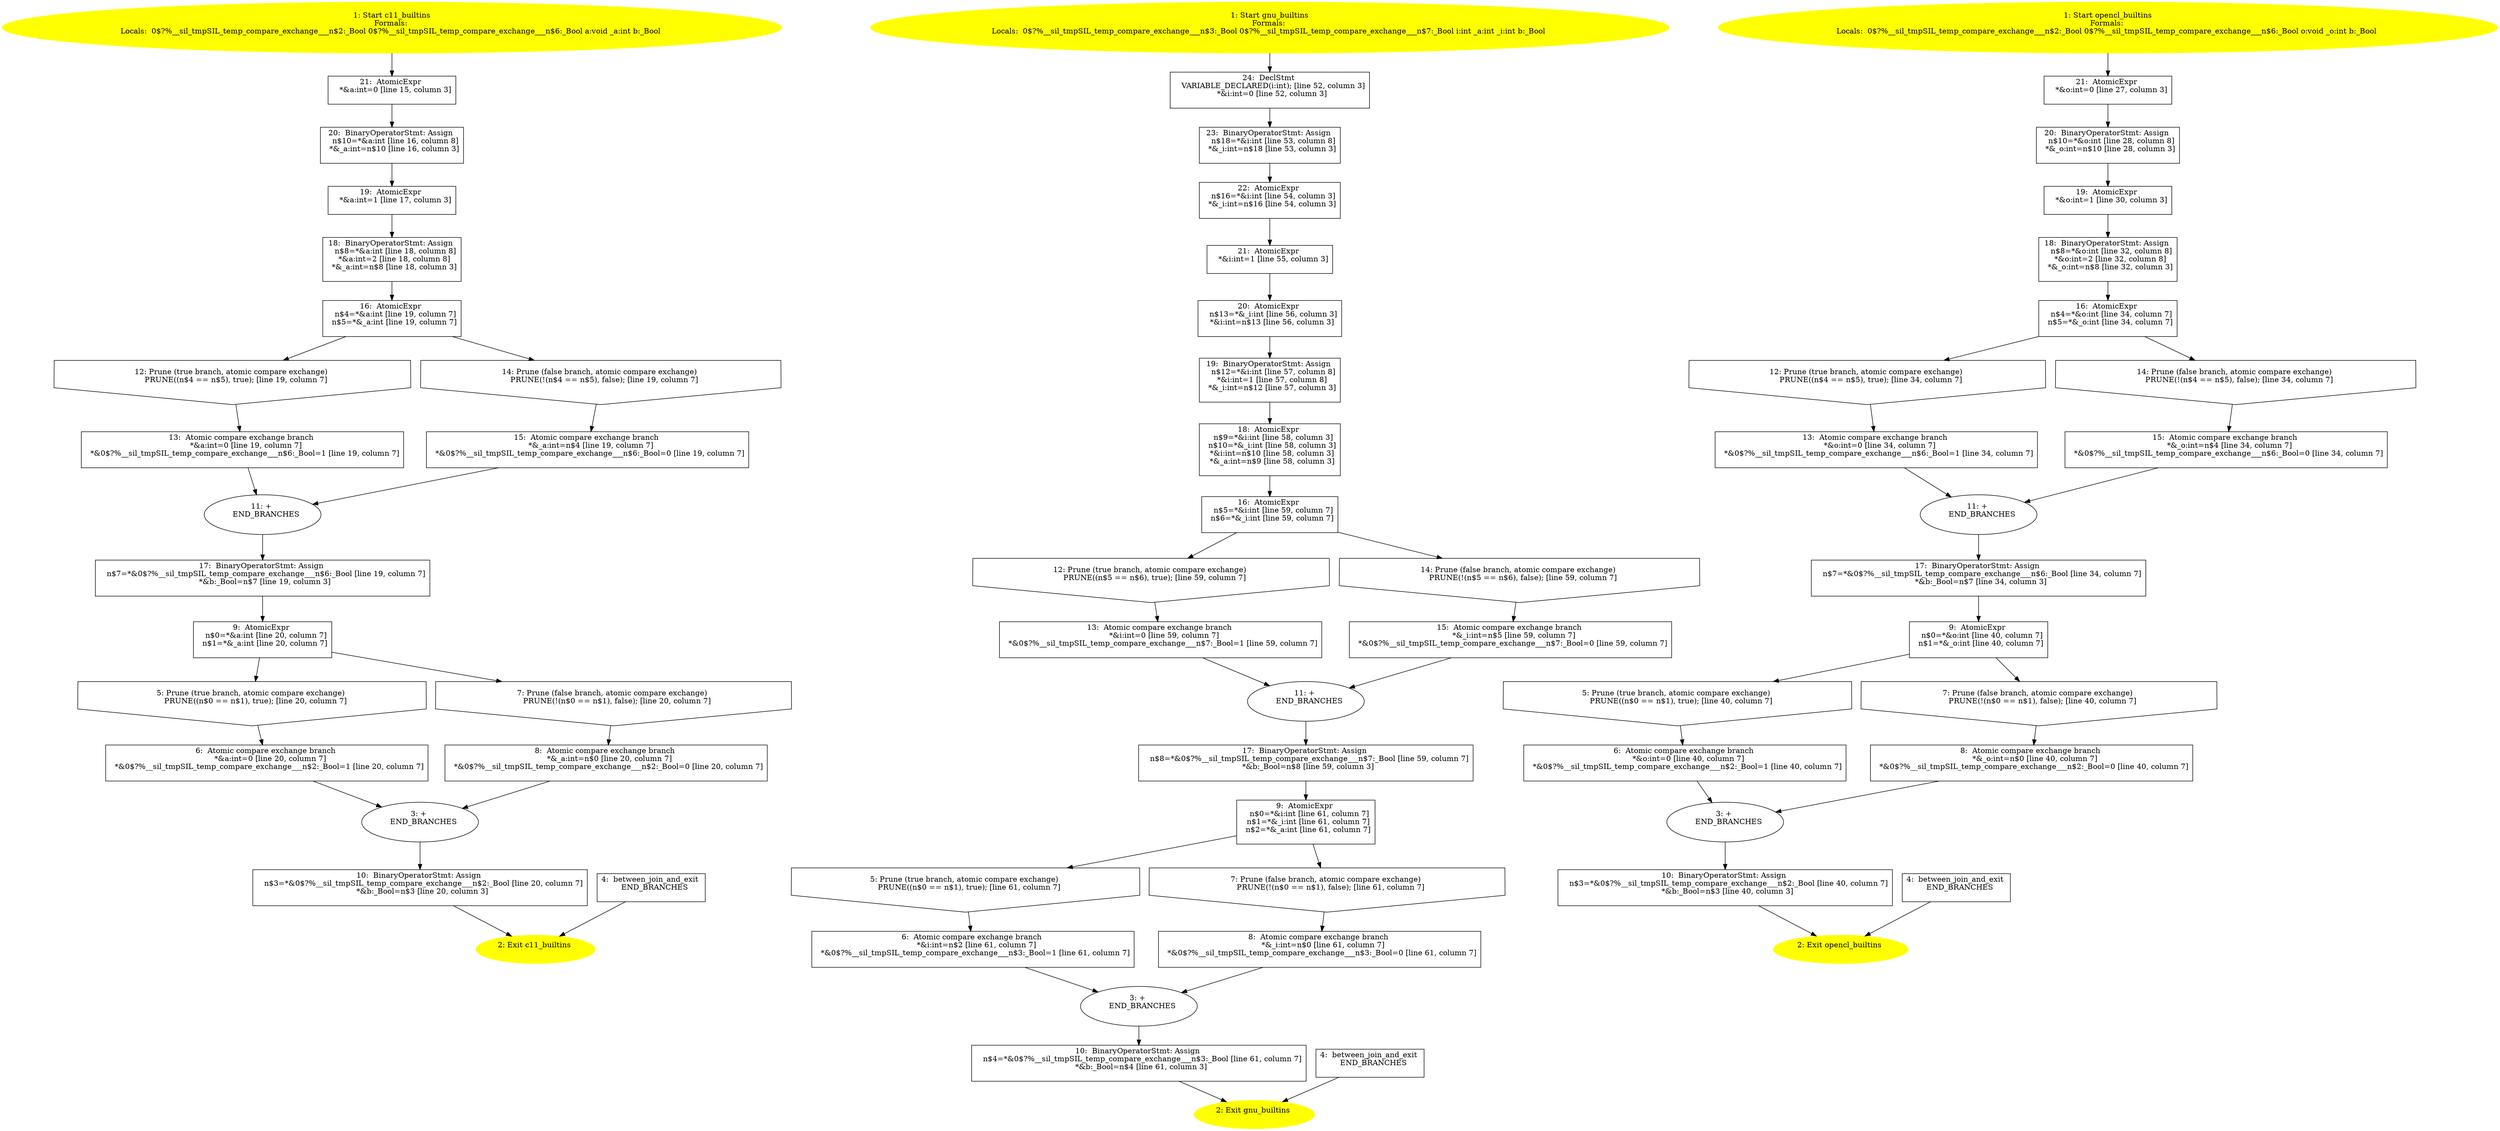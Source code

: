 /* @generated */
digraph cfg {
"c11_builtins.cde4bc28f3f67eac_1" [label="1: Start c11_builtins\nFormals: \nLocals:  0$?%__sil_tmpSIL_temp_compare_exchange___n$2:_Bool 0$?%__sil_tmpSIL_temp_compare_exchange___n$6:_Bool a:void _a:int b:_Bool \n  " color=yellow style=filled]
	

	 "c11_builtins.cde4bc28f3f67eac_1" -> "c11_builtins.cde4bc28f3f67eac_21" ;
"c11_builtins.cde4bc28f3f67eac_2" [label="2: Exit c11_builtins \n  " color=yellow style=filled]
	

"c11_builtins.cde4bc28f3f67eac_3" [label="3: + \n   END_BRANCHES\n " ]
	

	 "c11_builtins.cde4bc28f3f67eac_3" -> "c11_builtins.cde4bc28f3f67eac_10" ;
"c11_builtins.cde4bc28f3f67eac_4" [label="4:  between_join_and_exit \n   END_BRANCHES\n " shape="box"]
	

	 "c11_builtins.cde4bc28f3f67eac_4" -> "c11_builtins.cde4bc28f3f67eac_2" ;
"c11_builtins.cde4bc28f3f67eac_5" [label="5: Prune (true branch, atomic compare exchange) \n   PRUNE((n$0 == n$1), true); [line 20, column 7]\n " shape="invhouse"]
	

	 "c11_builtins.cde4bc28f3f67eac_5" -> "c11_builtins.cde4bc28f3f67eac_6" ;
"c11_builtins.cde4bc28f3f67eac_6" [label="6:  Atomic compare exchange branch \n   *&a:int=0 [line 20, column 7]\n  *&0$?%__sil_tmpSIL_temp_compare_exchange___n$2:_Bool=1 [line 20, column 7]\n " shape="box"]
	

	 "c11_builtins.cde4bc28f3f67eac_6" -> "c11_builtins.cde4bc28f3f67eac_3" ;
"c11_builtins.cde4bc28f3f67eac_7" [label="7: Prune (false branch, atomic compare exchange) \n   PRUNE(!(n$0 == n$1), false); [line 20, column 7]\n " shape="invhouse"]
	

	 "c11_builtins.cde4bc28f3f67eac_7" -> "c11_builtins.cde4bc28f3f67eac_8" ;
"c11_builtins.cde4bc28f3f67eac_8" [label="8:  Atomic compare exchange branch \n   *&_a:int=n$0 [line 20, column 7]\n  *&0$?%__sil_tmpSIL_temp_compare_exchange___n$2:_Bool=0 [line 20, column 7]\n " shape="box"]
	

	 "c11_builtins.cde4bc28f3f67eac_8" -> "c11_builtins.cde4bc28f3f67eac_3" ;
"c11_builtins.cde4bc28f3f67eac_9" [label="9:  AtomicExpr \n   n$0=*&a:int [line 20, column 7]\n  n$1=*&_a:int [line 20, column 7]\n " shape="box"]
	

	 "c11_builtins.cde4bc28f3f67eac_9" -> "c11_builtins.cde4bc28f3f67eac_5" ;
	 "c11_builtins.cde4bc28f3f67eac_9" -> "c11_builtins.cde4bc28f3f67eac_7" ;
"c11_builtins.cde4bc28f3f67eac_10" [label="10:  BinaryOperatorStmt: Assign \n   n$3=*&0$?%__sil_tmpSIL_temp_compare_exchange___n$2:_Bool [line 20, column 7]\n  *&b:_Bool=n$3 [line 20, column 3]\n " shape="box"]
	

	 "c11_builtins.cde4bc28f3f67eac_10" -> "c11_builtins.cde4bc28f3f67eac_2" ;
"c11_builtins.cde4bc28f3f67eac_11" [label="11: + \n   END_BRANCHES\n " ]
	

	 "c11_builtins.cde4bc28f3f67eac_11" -> "c11_builtins.cde4bc28f3f67eac_17" ;
"c11_builtins.cde4bc28f3f67eac_12" [label="12: Prune (true branch, atomic compare exchange) \n   PRUNE((n$4 == n$5), true); [line 19, column 7]\n " shape="invhouse"]
	

	 "c11_builtins.cde4bc28f3f67eac_12" -> "c11_builtins.cde4bc28f3f67eac_13" ;
"c11_builtins.cde4bc28f3f67eac_13" [label="13:  Atomic compare exchange branch \n   *&a:int=0 [line 19, column 7]\n  *&0$?%__sil_tmpSIL_temp_compare_exchange___n$6:_Bool=1 [line 19, column 7]\n " shape="box"]
	

	 "c11_builtins.cde4bc28f3f67eac_13" -> "c11_builtins.cde4bc28f3f67eac_11" ;
"c11_builtins.cde4bc28f3f67eac_14" [label="14: Prune (false branch, atomic compare exchange) \n   PRUNE(!(n$4 == n$5), false); [line 19, column 7]\n " shape="invhouse"]
	

	 "c11_builtins.cde4bc28f3f67eac_14" -> "c11_builtins.cde4bc28f3f67eac_15" ;
"c11_builtins.cde4bc28f3f67eac_15" [label="15:  Atomic compare exchange branch \n   *&_a:int=n$4 [line 19, column 7]\n  *&0$?%__sil_tmpSIL_temp_compare_exchange___n$6:_Bool=0 [line 19, column 7]\n " shape="box"]
	

	 "c11_builtins.cde4bc28f3f67eac_15" -> "c11_builtins.cde4bc28f3f67eac_11" ;
"c11_builtins.cde4bc28f3f67eac_16" [label="16:  AtomicExpr \n   n$4=*&a:int [line 19, column 7]\n  n$5=*&_a:int [line 19, column 7]\n " shape="box"]
	

	 "c11_builtins.cde4bc28f3f67eac_16" -> "c11_builtins.cde4bc28f3f67eac_12" ;
	 "c11_builtins.cde4bc28f3f67eac_16" -> "c11_builtins.cde4bc28f3f67eac_14" ;
"c11_builtins.cde4bc28f3f67eac_17" [label="17:  BinaryOperatorStmt: Assign \n   n$7=*&0$?%__sil_tmpSIL_temp_compare_exchange___n$6:_Bool [line 19, column 7]\n  *&b:_Bool=n$7 [line 19, column 3]\n " shape="box"]
	

	 "c11_builtins.cde4bc28f3f67eac_17" -> "c11_builtins.cde4bc28f3f67eac_9" ;
"c11_builtins.cde4bc28f3f67eac_18" [label="18:  BinaryOperatorStmt: Assign \n   n$8=*&a:int [line 18, column 8]\n  *&a:int=2 [line 18, column 8]\n  *&_a:int=n$8 [line 18, column 3]\n " shape="box"]
	

	 "c11_builtins.cde4bc28f3f67eac_18" -> "c11_builtins.cde4bc28f3f67eac_16" ;
"c11_builtins.cde4bc28f3f67eac_19" [label="19:  AtomicExpr \n   *&a:int=1 [line 17, column 3]\n " shape="box"]
	

	 "c11_builtins.cde4bc28f3f67eac_19" -> "c11_builtins.cde4bc28f3f67eac_18" ;
"c11_builtins.cde4bc28f3f67eac_20" [label="20:  BinaryOperatorStmt: Assign \n   n$10=*&a:int [line 16, column 8]\n  *&_a:int=n$10 [line 16, column 3]\n " shape="box"]
	

	 "c11_builtins.cde4bc28f3f67eac_20" -> "c11_builtins.cde4bc28f3f67eac_19" ;
"c11_builtins.cde4bc28f3f67eac_21" [label="21:  AtomicExpr \n   *&a:int=0 [line 15, column 3]\n " shape="box"]
	

	 "c11_builtins.cde4bc28f3f67eac_21" -> "c11_builtins.cde4bc28f3f67eac_20" ;
"gnu_builtins.c169a1fafd45300f_1" [label="1: Start gnu_builtins\nFormals: \nLocals:  0$?%__sil_tmpSIL_temp_compare_exchange___n$3:_Bool 0$?%__sil_tmpSIL_temp_compare_exchange___n$7:_Bool i:int _a:int _i:int b:_Bool \n  " color=yellow style=filled]
	

	 "gnu_builtins.c169a1fafd45300f_1" -> "gnu_builtins.c169a1fafd45300f_24" ;
"gnu_builtins.c169a1fafd45300f_2" [label="2: Exit gnu_builtins \n  " color=yellow style=filled]
	

"gnu_builtins.c169a1fafd45300f_3" [label="3: + \n   END_BRANCHES\n " ]
	

	 "gnu_builtins.c169a1fafd45300f_3" -> "gnu_builtins.c169a1fafd45300f_10" ;
"gnu_builtins.c169a1fafd45300f_4" [label="4:  between_join_and_exit \n   END_BRANCHES\n " shape="box"]
	

	 "gnu_builtins.c169a1fafd45300f_4" -> "gnu_builtins.c169a1fafd45300f_2" ;
"gnu_builtins.c169a1fafd45300f_5" [label="5: Prune (true branch, atomic compare exchange) \n   PRUNE((n$0 == n$1), true); [line 61, column 7]\n " shape="invhouse"]
	

	 "gnu_builtins.c169a1fafd45300f_5" -> "gnu_builtins.c169a1fafd45300f_6" ;
"gnu_builtins.c169a1fafd45300f_6" [label="6:  Atomic compare exchange branch \n   *&i:int=n$2 [line 61, column 7]\n  *&0$?%__sil_tmpSIL_temp_compare_exchange___n$3:_Bool=1 [line 61, column 7]\n " shape="box"]
	

	 "gnu_builtins.c169a1fafd45300f_6" -> "gnu_builtins.c169a1fafd45300f_3" ;
"gnu_builtins.c169a1fafd45300f_7" [label="7: Prune (false branch, atomic compare exchange) \n   PRUNE(!(n$0 == n$1), false); [line 61, column 7]\n " shape="invhouse"]
	

	 "gnu_builtins.c169a1fafd45300f_7" -> "gnu_builtins.c169a1fafd45300f_8" ;
"gnu_builtins.c169a1fafd45300f_8" [label="8:  Atomic compare exchange branch \n   *&_i:int=n$0 [line 61, column 7]\n  *&0$?%__sil_tmpSIL_temp_compare_exchange___n$3:_Bool=0 [line 61, column 7]\n " shape="box"]
	

	 "gnu_builtins.c169a1fafd45300f_8" -> "gnu_builtins.c169a1fafd45300f_3" ;
"gnu_builtins.c169a1fafd45300f_9" [label="9:  AtomicExpr \n   n$0=*&i:int [line 61, column 7]\n  n$1=*&_i:int [line 61, column 7]\n  n$2=*&_a:int [line 61, column 7]\n " shape="box"]
	

	 "gnu_builtins.c169a1fafd45300f_9" -> "gnu_builtins.c169a1fafd45300f_5" ;
	 "gnu_builtins.c169a1fafd45300f_9" -> "gnu_builtins.c169a1fafd45300f_7" ;
"gnu_builtins.c169a1fafd45300f_10" [label="10:  BinaryOperatorStmt: Assign \n   n$4=*&0$?%__sil_tmpSIL_temp_compare_exchange___n$3:_Bool [line 61, column 7]\n  *&b:_Bool=n$4 [line 61, column 3]\n " shape="box"]
	

	 "gnu_builtins.c169a1fafd45300f_10" -> "gnu_builtins.c169a1fafd45300f_2" ;
"gnu_builtins.c169a1fafd45300f_11" [label="11: + \n   END_BRANCHES\n " ]
	

	 "gnu_builtins.c169a1fafd45300f_11" -> "gnu_builtins.c169a1fafd45300f_17" ;
"gnu_builtins.c169a1fafd45300f_12" [label="12: Prune (true branch, atomic compare exchange) \n   PRUNE((n$5 == n$6), true); [line 59, column 7]\n " shape="invhouse"]
	

	 "gnu_builtins.c169a1fafd45300f_12" -> "gnu_builtins.c169a1fafd45300f_13" ;
"gnu_builtins.c169a1fafd45300f_13" [label="13:  Atomic compare exchange branch \n   *&i:int=0 [line 59, column 7]\n  *&0$?%__sil_tmpSIL_temp_compare_exchange___n$7:_Bool=1 [line 59, column 7]\n " shape="box"]
	

	 "gnu_builtins.c169a1fafd45300f_13" -> "gnu_builtins.c169a1fafd45300f_11" ;
"gnu_builtins.c169a1fafd45300f_14" [label="14: Prune (false branch, atomic compare exchange) \n   PRUNE(!(n$5 == n$6), false); [line 59, column 7]\n " shape="invhouse"]
	

	 "gnu_builtins.c169a1fafd45300f_14" -> "gnu_builtins.c169a1fafd45300f_15" ;
"gnu_builtins.c169a1fafd45300f_15" [label="15:  Atomic compare exchange branch \n   *&_i:int=n$5 [line 59, column 7]\n  *&0$?%__sil_tmpSIL_temp_compare_exchange___n$7:_Bool=0 [line 59, column 7]\n " shape="box"]
	

	 "gnu_builtins.c169a1fafd45300f_15" -> "gnu_builtins.c169a1fafd45300f_11" ;
"gnu_builtins.c169a1fafd45300f_16" [label="16:  AtomicExpr \n   n$5=*&i:int [line 59, column 7]\n  n$6=*&_i:int [line 59, column 7]\n " shape="box"]
	

	 "gnu_builtins.c169a1fafd45300f_16" -> "gnu_builtins.c169a1fafd45300f_12" ;
	 "gnu_builtins.c169a1fafd45300f_16" -> "gnu_builtins.c169a1fafd45300f_14" ;
"gnu_builtins.c169a1fafd45300f_17" [label="17:  BinaryOperatorStmt: Assign \n   n$8=*&0$?%__sil_tmpSIL_temp_compare_exchange___n$7:_Bool [line 59, column 7]\n  *&b:_Bool=n$8 [line 59, column 3]\n " shape="box"]
	

	 "gnu_builtins.c169a1fafd45300f_17" -> "gnu_builtins.c169a1fafd45300f_9" ;
"gnu_builtins.c169a1fafd45300f_18" [label="18:  AtomicExpr \n   n$9=*&i:int [line 58, column 3]\n  n$10=*&_i:int [line 58, column 3]\n  *&i:int=n$10 [line 58, column 3]\n  *&_a:int=n$9 [line 58, column 3]\n " shape="box"]
	

	 "gnu_builtins.c169a1fafd45300f_18" -> "gnu_builtins.c169a1fafd45300f_16" ;
"gnu_builtins.c169a1fafd45300f_19" [label="19:  BinaryOperatorStmt: Assign \n   n$12=*&i:int [line 57, column 8]\n  *&i:int=1 [line 57, column 8]\n  *&_i:int=n$12 [line 57, column 3]\n " shape="box"]
	

	 "gnu_builtins.c169a1fafd45300f_19" -> "gnu_builtins.c169a1fafd45300f_18" ;
"gnu_builtins.c169a1fafd45300f_20" [label="20:  AtomicExpr \n   n$13=*&_i:int [line 56, column 3]\n  *&i:int=n$13 [line 56, column 3]\n " shape="box"]
	

	 "gnu_builtins.c169a1fafd45300f_20" -> "gnu_builtins.c169a1fafd45300f_19" ;
"gnu_builtins.c169a1fafd45300f_21" [label="21:  AtomicExpr \n   *&i:int=1 [line 55, column 3]\n " shape="box"]
	

	 "gnu_builtins.c169a1fafd45300f_21" -> "gnu_builtins.c169a1fafd45300f_20" ;
"gnu_builtins.c169a1fafd45300f_22" [label="22:  AtomicExpr \n   n$16=*&i:int [line 54, column 3]\n  *&_i:int=n$16 [line 54, column 3]\n " shape="box"]
	

	 "gnu_builtins.c169a1fafd45300f_22" -> "gnu_builtins.c169a1fafd45300f_21" ;
"gnu_builtins.c169a1fafd45300f_23" [label="23:  BinaryOperatorStmt: Assign \n   n$18=*&i:int [line 53, column 8]\n  *&_i:int=n$18 [line 53, column 3]\n " shape="box"]
	

	 "gnu_builtins.c169a1fafd45300f_23" -> "gnu_builtins.c169a1fafd45300f_22" ;
"gnu_builtins.c169a1fafd45300f_24" [label="24:  DeclStmt \n   VARIABLE_DECLARED(i:int); [line 52, column 3]\n  *&i:int=0 [line 52, column 3]\n " shape="box"]
	

	 "gnu_builtins.c169a1fafd45300f_24" -> "gnu_builtins.c169a1fafd45300f_23" ;
"opencl_builtins.9b1efc71247f6a0d_1" [label="1: Start opencl_builtins\nFormals: \nLocals:  0$?%__sil_tmpSIL_temp_compare_exchange___n$2:_Bool 0$?%__sil_tmpSIL_temp_compare_exchange___n$6:_Bool o:void _o:int b:_Bool \n  " color=yellow style=filled]
	

	 "opencl_builtins.9b1efc71247f6a0d_1" -> "opencl_builtins.9b1efc71247f6a0d_21" ;
"opencl_builtins.9b1efc71247f6a0d_2" [label="2: Exit opencl_builtins \n  " color=yellow style=filled]
	

"opencl_builtins.9b1efc71247f6a0d_3" [label="3: + \n   END_BRANCHES\n " ]
	

	 "opencl_builtins.9b1efc71247f6a0d_3" -> "opencl_builtins.9b1efc71247f6a0d_10" ;
"opencl_builtins.9b1efc71247f6a0d_4" [label="4:  between_join_and_exit \n   END_BRANCHES\n " shape="box"]
	

	 "opencl_builtins.9b1efc71247f6a0d_4" -> "opencl_builtins.9b1efc71247f6a0d_2" ;
"opencl_builtins.9b1efc71247f6a0d_5" [label="5: Prune (true branch, atomic compare exchange) \n   PRUNE((n$0 == n$1), true); [line 40, column 7]\n " shape="invhouse"]
	

	 "opencl_builtins.9b1efc71247f6a0d_5" -> "opencl_builtins.9b1efc71247f6a0d_6" ;
"opencl_builtins.9b1efc71247f6a0d_6" [label="6:  Atomic compare exchange branch \n   *&o:int=0 [line 40, column 7]\n  *&0$?%__sil_tmpSIL_temp_compare_exchange___n$2:_Bool=1 [line 40, column 7]\n " shape="box"]
	

	 "opencl_builtins.9b1efc71247f6a0d_6" -> "opencl_builtins.9b1efc71247f6a0d_3" ;
"opencl_builtins.9b1efc71247f6a0d_7" [label="7: Prune (false branch, atomic compare exchange) \n   PRUNE(!(n$0 == n$1), false); [line 40, column 7]\n " shape="invhouse"]
	

	 "opencl_builtins.9b1efc71247f6a0d_7" -> "opencl_builtins.9b1efc71247f6a0d_8" ;
"opencl_builtins.9b1efc71247f6a0d_8" [label="8:  Atomic compare exchange branch \n   *&_o:int=n$0 [line 40, column 7]\n  *&0$?%__sil_tmpSIL_temp_compare_exchange___n$2:_Bool=0 [line 40, column 7]\n " shape="box"]
	

	 "opencl_builtins.9b1efc71247f6a0d_8" -> "opencl_builtins.9b1efc71247f6a0d_3" ;
"opencl_builtins.9b1efc71247f6a0d_9" [label="9:  AtomicExpr \n   n$0=*&o:int [line 40, column 7]\n  n$1=*&_o:int [line 40, column 7]\n " shape="box"]
	

	 "opencl_builtins.9b1efc71247f6a0d_9" -> "opencl_builtins.9b1efc71247f6a0d_5" ;
	 "opencl_builtins.9b1efc71247f6a0d_9" -> "opencl_builtins.9b1efc71247f6a0d_7" ;
"opencl_builtins.9b1efc71247f6a0d_10" [label="10:  BinaryOperatorStmt: Assign \n   n$3=*&0$?%__sil_tmpSIL_temp_compare_exchange___n$2:_Bool [line 40, column 7]\n  *&b:_Bool=n$3 [line 40, column 3]\n " shape="box"]
	

	 "opencl_builtins.9b1efc71247f6a0d_10" -> "opencl_builtins.9b1efc71247f6a0d_2" ;
"opencl_builtins.9b1efc71247f6a0d_11" [label="11: + \n   END_BRANCHES\n " ]
	

	 "opencl_builtins.9b1efc71247f6a0d_11" -> "opencl_builtins.9b1efc71247f6a0d_17" ;
"opencl_builtins.9b1efc71247f6a0d_12" [label="12: Prune (true branch, atomic compare exchange) \n   PRUNE((n$4 == n$5), true); [line 34, column 7]\n " shape="invhouse"]
	

	 "opencl_builtins.9b1efc71247f6a0d_12" -> "opencl_builtins.9b1efc71247f6a0d_13" ;
"opencl_builtins.9b1efc71247f6a0d_13" [label="13:  Atomic compare exchange branch \n   *&o:int=0 [line 34, column 7]\n  *&0$?%__sil_tmpSIL_temp_compare_exchange___n$6:_Bool=1 [line 34, column 7]\n " shape="box"]
	

	 "opencl_builtins.9b1efc71247f6a0d_13" -> "opencl_builtins.9b1efc71247f6a0d_11" ;
"opencl_builtins.9b1efc71247f6a0d_14" [label="14: Prune (false branch, atomic compare exchange) \n   PRUNE(!(n$4 == n$5), false); [line 34, column 7]\n " shape="invhouse"]
	

	 "opencl_builtins.9b1efc71247f6a0d_14" -> "opencl_builtins.9b1efc71247f6a0d_15" ;
"opencl_builtins.9b1efc71247f6a0d_15" [label="15:  Atomic compare exchange branch \n   *&_o:int=n$4 [line 34, column 7]\n  *&0$?%__sil_tmpSIL_temp_compare_exchange___n$6:_Bool=0 [line 34, column 7]\n " shape="box"]
	

	 "opencl_builtins.9b1efc71247f6a0d_15" -> "opencl_builtins.9b1efc71247f6a0d_11" ;
"opencl_builtins.9b1efc71247f6a0d_16" [label="16:  AtomicExpr \n   n$4=*&o:int [line 34, column 7]\n  n$5=*&_o:int [line 34, column 7]\n " shape="box"]
	

	 "opencl_builtins.9b1efc71247f6a0d_16" -> "opencl_builtins.9b1efc71247f6a0d_12" ;
	 "opencl_builtins.9b1efc71247f6a0d_16" -> "opencl_builtins.9b1efc71247f6a0d_14" ;
"opencl_builtins.9b1efc71247f6a0d_17" [label="17:  BinaryOperatorStmt: Assign \n   n$7=*&0$?%__sil_tmpSIL_temp_compare_exchange___n$6:_Bool [line 34, column 7]\n  *&b:_Bool=n$7 [line 34, column 3]\n " shape="box"]
	

	 "opencl_builtins.9b1efc71247f6a0d_17" -> "opencl_builtins.9b1efc71247f6a0d_9" ;
"opencl_builtins.9b1efc71247f6a0d_18" [label="18:  BinaryOperatorStmt: Assign \n   n$8=*&o:int [line 32, column 8]\n  *&o:int=2 [line 32, column 8]\n  *&_o:int=n$8 [line 32, column 3]\n " shape="box"]
	

	 "opencl_builtins.9b1efc71247f6a0d_18" -> "opencl_builtins.9b1efc71247f6a0d_16" ;
"opencl_builtins.9b1efc71247f6a0d_19" [label="19:  AtomicExpr \n   *&o:int=1 [line 30, column 3]\n " shape="box"]
	

	 "opencl_builtins.9b1efc71247f6a0d_19" -> "opencl_builtins.9b1efc71247f6a0d_18" ;
"opencl_builtins.9b1efc71247f6a0d_20" [label="20:  BinaryOperatorStmt: Assign \n   n$10=*&o:int [line 28, column 8]\n  *&_o:int=n$10 [line 28, column 3]\n " shape="box"]
	

	 "opencl_builtins.9b1efc71247f6a0d_20" -> "opencl_builtins.9b1efc71247f6a0d_19" ;
"opencl_builtins.9b1efc71247f6a0d_21" [label="21:  AtomicExpr \n   *&o:int=0 [line 27, column 3]\n " shape="box"]
	

	 "opencl_builtins.9b1efc71247f6a0d_21" -> "opencl_builtins.9b1efc71247f6a0d_20" ;
}
